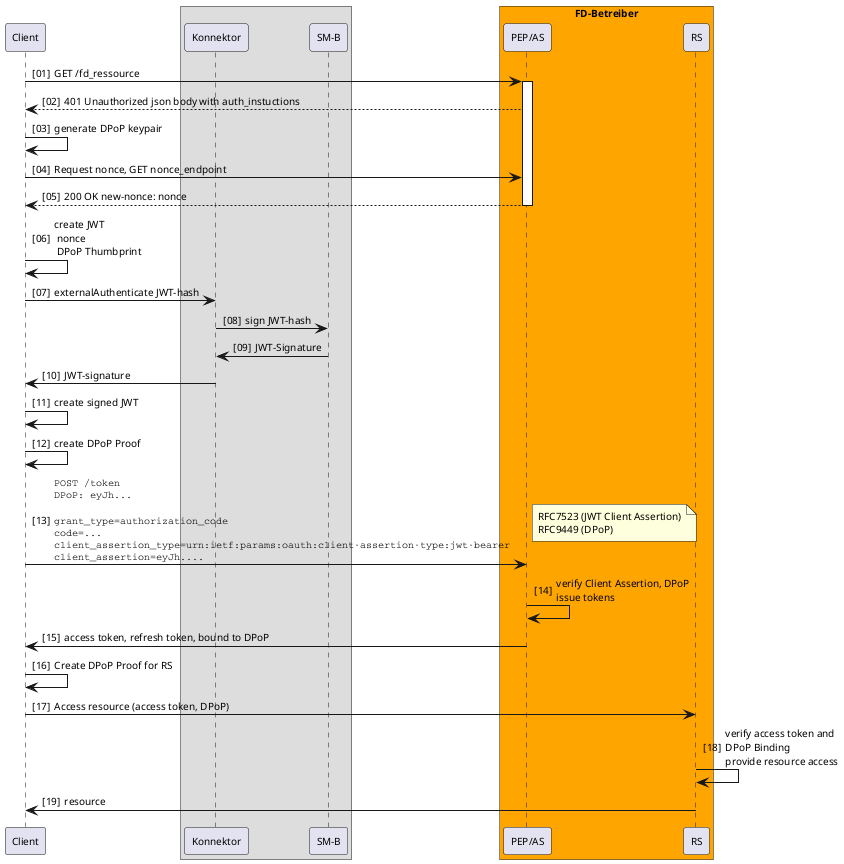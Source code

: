 @startuml
autonumber "[00]"
skinparam defaultFontSize 10
skinparam defaultFontName Helvetica
skinparam DefaultMonospacedFontName Courier
skinparam lengthAdjust none


participant Client
box
participant Konnektor
participant SMB as "SM-B"
end box

box "FD-Betreiber" #orange
participant AS as "PEP/AS"
participant RS
end box

Client -> AS: GET /fd_ressource
activate AS
AS --> Client: 401 Unauthorized json body with auth_instuctions

Client -> Client: generate DPoP keypair
Client -> AS: Request nonce, GET nonce_endpoint
return 200 OK new-nonce: nonce
Client -> Client: create JWT\n nonce\n DPoP Thumbprint
Client -> Konnektor: externalAuthenticate JWT-hash
Konnektor -> SMB: sign JWT-hash
SMB -> Konnektor: JWT-Signature
Konnektor -> Client: JWT-signature

Client -> Client: create signed JWT
Client -> Client: create DPoP Proof
Client -> AS: ""POST /token""\n\
""DPoP: eyJh...""\n\n\
""grant_type=authorization_code""\n\
""code=...""\n\
""client_assertion_type=urn:ietf:params:oauth:client-assertion-type:jwt-bearer""\n\
""client_assertion=eyJh....""
note right
RFC7523 (JWT Client Assertion)
RFC9449 (DPoP)
end note

AS -> AS: verify Client Assertion, DPoP\n\
issue tokens

AS -> Client: access token, refresh token, bound to DPoP
deactivate AS
Client -> Client: Create DPoP Proof for RS

Client -> RS: Access resource (access token, DPoP)
RS -> RS: verify access token and\nDPoP Binding\n\
provide resource access
RS -> Client: resource

@enduml